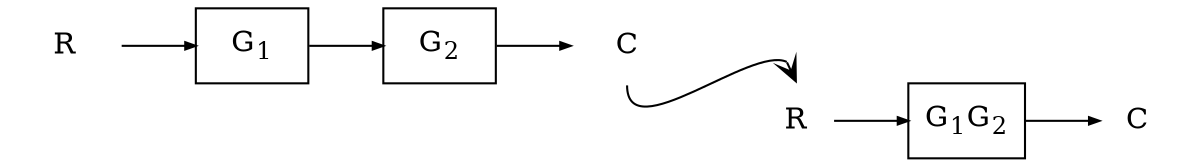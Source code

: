 digraph {

	rankdir=LR;
	a [shape=none, label="R"];
	c [shape=none, label="C"];
	b [shape=box , label=<G<sub>1</sub>>]
	d [shape=box , label=<G<sub>2</sub>>]

	x [shape=circle,color = white, label="R"];
	y [shape=circle,color = white, label="C"];
	z [shape=box , label=<G<sub>1</sub>G<sub>2</sub>>]
	
	a -> b [arrowsize = 0.5]
	b -> d [arrowsize = 0.5]
	d -> c [arrowsize = 0.5]

	c -> x [arrowhead = vee, tailport = s, headport = n]

	x -> z [arrowsize = 0.5]
	z -> y [arrowsize = 0.5]

}
